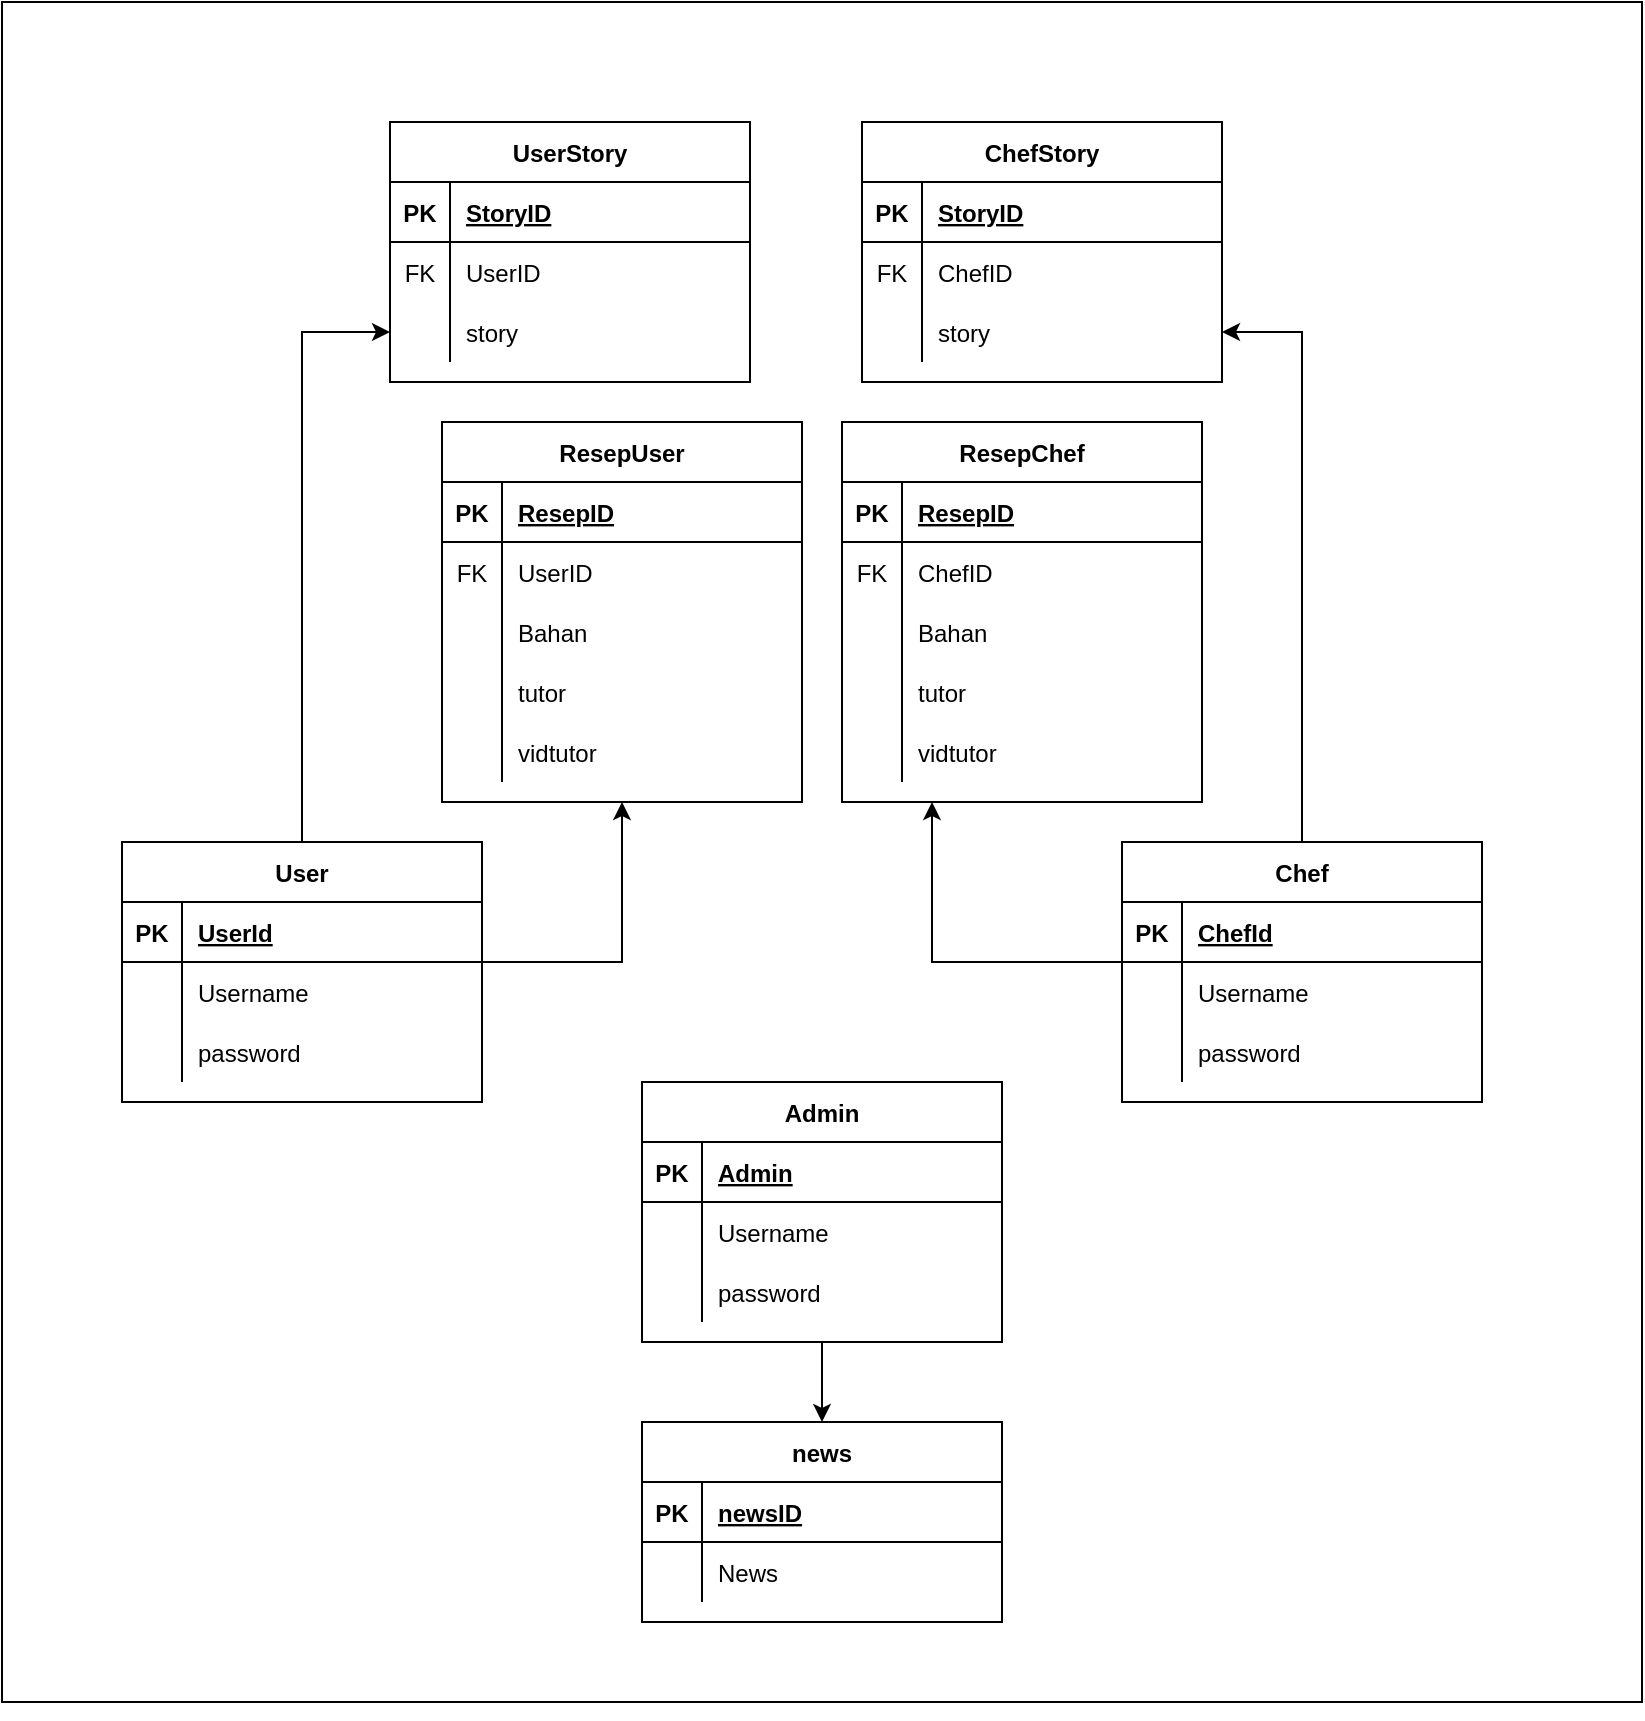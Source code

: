 <mxfile version="17.2.4" type="device"><diagram id="UnXHAtG2FPk5Q026Mh91" name="Page-1"><mxGraphModel dx="1157" dy="1737" grid="1" gridSize="10" guides="1" tooltips="1" connect="1" arrows="1" fold="1" page="1" pageScale="1" pageWidth="827" pageHeight="1169" math="0" shadow="0"><root><mxCell id="0"/><mxCell id="1" parent="0"/><mxCell id="8X63fZazLbb_YjxYLZ2c-40" value="" style="rounded=0;whiteSpace=wrap;html=1;" parent="1" vertex="1"><mxGeometry x="40" y="-800" width="820" height="850" as="geometry"/></mxCell><mxCell id="bm-X_QeODXqiBjZf8gGl-52" style="edgeStyle=orthogonalEdgeStyle;rounded=0;orthogonalLoop=1;jettySize=auto;html=1;entryX=0;entryY=0.5;entryDx=0;entryDy=0;" parent="1" source="8X63fZazLbb_YjxYLZ2c-5" target="bm-X_QeODXqiBjZf8gGl-49" edge="1"><mxGeometry relative="1" as="geometry"/></mxCell><mxCell id="8X63fZazLbb_YjxYLZ2c-5" value="User" style="shape=table;startSize=30;container=1;collapsible=1;childLayout=tableLayout;fixedRows=1;rowLines=0;fontStyle=1;align=center;resizeLast=1;" parent="1" vertex="1"><mxGeometry x="100" y="-380" width="180" height="130" as="geometry"/></mxCell><mxCell id="8X63fZazLbb_YjxYLZ2c-6" value="" style="shape=tableRow;horizontal=0;startSize=0;swimlaneHead=0;swimlaneBody=0;fillColor=none;collapsible=0;dropTarget=0;points=[[0,0.5],[1,0.5]];portConstraint=eastwest;top=0;left=0;right=0;bottom=1;" parent="8X63fZazLbb_YjxYLZ2c-5" vertex="1"><mxGeometry y="30" width="180" height="30" as="geometry"/></mxCell><mxCell id="8X63fZazLbb_YjxYLZ2c-7" value="PK" style="shape=partialRectangle;connectable=0;fillColor=none;top=0;left=0;bottom=0;right=0;fontStyle=1;overflow=hidden;" parent="8X63fZazLbb_YjxYLZ2c-6" vertex="1"><mxGeometry width="30" height="30" as="geometry"><mxRectangle width="30" height="30" as="alternateBounds"/></mxGeometry></mxCell><mxCell id="8X63fZazLbb_YjxYLZ2c-8" value="UserId" style="shape=partialRectangle;connectable=0;fillColor=none;top=0;left=0;bottom=0;right=0;align=left;spacingLeft=6;fontStyle=5;overflow=hidden;" parent="8X63fZazLbb_YjxYLZ2c-6" vertex="1"><mxGeometry x="30" width="150" height="30" as="geometry"><mxRectangle width="150" height="30" as="alternateBounds"/></mxGeometry></mxCell><mxCell id="8X63fZazLbb_YjxYLZ2c-9" value="" style="shape=tableRow;horizontal=0;startSize=0;swimlaneHead=0;swimlaneBody=0;fillColor=none;collapsible=0;dropTarget=0;points=[[0,0.5],[1,0.5]];portConstraint=eastwest;top=0;left=0;right=0;bottom=0;" parent="8X63fZazLbb_YjxYLZ2c-5" vertex="1"><mxGeometry y="60" width="180" height="30" as="geometry"/></mxCell><mxCell id="8X63fZazLbb_YjxYLZ2c-10" value="" style="shape=partialRectangle;connectable=0;fillColor=none;top=0;left=0;bottom=0;right=0;editable=1;overflow=hidden;" parent="8X63fZazLbb_YjxYLZ2c-9" vertex="1"><mxGeometry width="30" height="30" as="geometry"><mxRectangle width="30" height="30" as="alternateBounds"/></mxGeometry></mxCell><mxCell id="8X63fZazLbb_YjxYLZ2c-11" value="Username" style="shape=partialRectangle;connectable=0;fillColor=none;top=0;left=0;bottom=0;right=0;align=left;spacingLeft=6;overflow=hidden;" parent="8X63fZazLbb_YjxYLZ2c-9" vertex="1"><mxGeometry x="30" width="150" height="30" as="geometry"><mxRectangle width="150" height="30" as="alternateBounds"/></mxGeometry></mxCell><mxCell id="8X63fZazLbb_YjxYLZ2c-12" value="" style="shape=tableRow;horizontal=0;startSize=0;swimlaneHead=0;swimlaneBody=0;fillColor=none;collapsible=0;dropTarget=0;points=[[0,0.5],[1,0.5]];portConstraint=eastwest;top=0;left=0;right=0;bottom=0;" parent="8X63fZazLbb_YjxYLZ2c-5" vertex="1"><mxGeometry y="90" width="180" height="30" as="geometry"/></mxCell><mxCell id="8X63fZazLbb_YjxYLZ2c-13" value="" style="shape=partialRectangle;connectable=0;fillColor=none;top=0;left=0;bottom=0;right=0;editable=1;overflow=hidden;" parent="8X63fZazLbb_YjxYLZ2c-12" vertex="1"><mxGeometry width="30" height="30" as="geometry"><mxRectangle width="30" height="30" as="alternateBounds"/></mxGeometry></mxCell><mxCell id="8X63fZazLbb_YjxYLZ2c-14" value="password" style="shape=partialRectangle;connectable=0;fillColor=none;top=0;left=0;bottom=0;right=0;align=left;spacingLeft=6;overflow=hidden;" parent="8X63fZazLbb_YjxYLZ2c-12" vertex="1"><mxGeometry x="30" width="150" height="30" as="geometry"><mxRectangle width="150" height="30" as="alternateBounds"/></mxGeometry></mxCell><mxCell id="bm-X_QeODXqiBjZf8gGl-53" style="edgeStyle=orthogonalEdgeStyle;rounded=0;orthogonalLoop=1;jettySize=auto;html=1;exitX=0.5;exitY=0;exitDx=0;exitDy=0;entryX=1;entryY=0.5;entryDx=0;entryDy=0;" parent="1" source="8X63fZazLbb_YjxYLZ2c-18" target="umhV5TCRO4hTl_MsrUFd-11" edge="1"><mxGeometry relative="1" as="geometry"><mxPoint x="690" y="-630" as="targetPoint"/></mxGeometry></mxCell><mxCell id="8X63fZazLbb_YjxYLZ2c-18" value="Chef" style="shape=table;startSize=30;container=1;collapsible=1;childLayout=tableLayout;fixedRows=1;rowLines=0;fontStyle=1;align=center;resizeLast=1;" parent="1" vertex="1"><mxGeometry x="600" y="-380" width="180" height="130" as="geometry"/></mxCell><mxCell id="8X63fZazLbb_YjxYLZ2c-19" value="" style="shape=tableRow;horizontal=0;startSize=0;swimlaneHead=0;swimlaneBody=0;fillColor=none;collapsible=0;dropTarget=0;points=[[0,0.5],[1,0.5]];portConstraint=eastwest;top=0;left=0;right=0;bottom=1;" parent="8X63fZazLbb_YjxYLZ2c-18" vertex="1"><mxGeometry y="30" width="180" height="30" as="geometry"/></mxCell><mxCell id="8X63fZazLbb_YjxYLZ2c-20" value="PK" style="shape=partialRectangle;connectable=0;fillColor=none;top=0;left=0;bottom=0;right=0;fontStyle=1;overflow=hidden;" parent="8X63fZazLbb_YjxYLZ2c-19" vertex="1"><mxGeometry width="30" height="30" as="geometry"><mxRectangle width="30" height="30" as="alternateBounds"/></mxGeometry></mxCell><mxCell id="8X63fZazLbb_YjxYLZ2c-21" value="ChefId" style="shape=partialRectangle;connectable=0;fillColor=none;top=0;left=0;bottom=0;right=0;align=left;spacingLeft=6;fontStyle=5;overflow=hidden;" parent="8X63fZazLbb_YjxYLZ2c-19" vertex="1"><mxGeometry x="30" width="150" height="30" as="geometry"><mxRectangle width="150" height="30" as="alternateBounds"/></mxGeometry></mxCell><mxCell id="8X63fZazLbb_YjxYLZ2c-22" value="" style="shape=tableRow;horizontal=0;startSize=0;swimlaneHead=0;swimlaneBody=0;fillColor=none;collapsible=0;dropTarget=0;points=[[0,0.5],[1,0.5]];portConstraint=eastwest;top=0;left=0;right=0;bottom=0;" parent="8X63fZazLbb_YjxYLZ2c-18" vertex="1"><mxGeometry y="60" width="180" height="30" as="geometry"/></mxCell><mxCell id="8X63fZazLbb_YjxYLZ2c-23" value="" style="shape=partialRectangle;connectable=0;fillColor=none;top=0;left=0;bottom=0;right=0;editable=1;overflow=hidden;" parent="8X63fZazLbb_YjxYLZ2c-22" vertex="1"><mxGeometry width="30" height="30" as="geometry"><mxRectangle width="30" height="30" as="alternateBounds"/></mxGeometry></mxCell><mxCell id="8X63fZazLbb_YjxYLZ2c-24" value="Username" style="shape=partialRectangle;connectable=0;fillColor=none;top=0;left=0;bottom=0;right=0;align=left;spacingLeft=6;overflow=hidden;" parent="8X63fZazLbb_YjxYLZ2c-22" vertex="1"><mxGeometry x="30" width="150" height="30" as="geometry"><mxRectangle width="150" height="30" as="alternateBounds"/></mxGeometry></mxCell><mxCell id="8X63fZazLbb_YjxYLZ2c-25" value="" style="shape=tableRow;horizontal=0;startSize=0;swimlaneHead=0;swimlaneBody=0;fillColor=none;collapsible=0;dropTarget=0;points=[[0,0.5],[1,0.5]];portConstraint=eastwest;top=0;left=0;right=0;bottom=0;" parent="8X63fZazLbb_YjxYLZ2c-18" vertex="1"><mxGeometry y="90" width="180" height="30" as="geometry"/></mxCell><mxCell id="8X63fZazLbb_YjxYLZ2c-26" value="" style="shape=partialRectangle;connectable=0;fillColor=none;top=0;left=0;bottom=0;right=0;editable=1;overflow=hidden;" parent="8X63fZazLbb_YjxYLZ2c-25" vertex="1"><mxGeometry width="30" height="30" as="geometry"><mxRectangle width="30" height="30" as="alternateBounds"/></mxGeometry></mxCell><mxCell id="8X63fZazLbb_YjxYLZ2c-27" value="password" style="shape=partialRectangle;connectable=0;fillColor=none;top=0;left=0;bottom=0;right=0;align=left;spacingLeft=6;overflow=hidden;" parent="8X63fZazLbb_YjxYLZ2c-25" vertex="1"><mxGeometry x="30" width="150" height="30" as="geometry"><mxRectangle width="150" height="30" as="alternateBounds"/></mxGeometry></mxCell><mxCell id="8X63fZazLbb_YjxYLZ2c-28" value="ResepUser" style="shape=table;startSize=30;container=1;collapsible=1;childLayout=tableLayout;fixedRows=1;rowLines=0;fontStyle=1;align=center;resizeLast=1;" parent="1" vertex="1"><mxGeometry x="260" y="-590" width="180" height="190" as="geometry"/></mxCell><mxCell id="8X63fZazLbb_YjxYLZ2c-29" value="" style="shape=tableRow;horizontal=0;startSize=0;swimlaneHead=0;swimlaneBody=0;fillColor=none;collapsible=0;dropTarget=0;points=[[0,0.5],[1,0.5]];portConstraint=eastwest;top=0;left=0;right=0;bottom=1;" parent="8X63fZazLbb_YjxYLZ2c-28" vertex="1"><mxGeometry y="30" width="180" height="30" as="geometry"/></mxCell><mxCell id="8X63fZazLbb_YjxYLZ2c-30" value="PK" style="shape=partialRectangle;connectable=0;fillColor=none;top=0;left=0;bottom=0;right=0;fontStyle=1;overflow=hidden;" parent="8X63fZazLbb_YjxYLZ2c-29" vertex="1"><mxGeometry width="30" height="30" as="geometry"><mxRectangle width="30" height="30" as="alternateBounds"/></mxGeometry></mxCell><mxCell id="8X63fZazLbb_YjxYLZ2c-31" value="ResepID" style="shape=partialRectangle;connectable=0;fillColor=none;top=0;left=0;bottom=0;right=0;align=left;spacingLeft=6;fontStyle=5;overflow=hidden;" parent="8X63fZazLbb_YjxYLZ2c-29" vertex="1"><mxGeometry x="30" width="150" height="30" as="geometry"><mxRectangle width="150" height="30" as="alternateBounds"/></mxGeometry></mxCell><mxCell id="umhV5TCRO4hTl_MsrUFd-18" value="" style="shape=tableRow;horizontal=0;startSize=0;swimlaneHead=0;swimlaneBody=0;fillColor=none;collapsible=0;dropTarget=0;points=[[0,0.5],[1,0.5]];portConstraint=eastwest;top=0;left=0;right=0;bottom=0;" vertex="1" parent="8X63fZazLbb_YjxYLZ2c-28"><mxGeometry y="60" width="180" height="30" as="geometry"/></mxCell><mxCell id="umhV5TCRO4hTl_MsrUFd-19" value="FK" style="shape=partialRectangle;connectable=0;fillColor=none;top=0;left=0;bottom=0;right=0;fontStyle=0;overflow=hidden;" vertex="1" parent="umhV5TCRO4hTl_MsrUFd-18"><mxGeometry width="30" height="30" as="geometry"><mxRectangle width="30" height="30" as="alternateBounds"/></mxGeometry></mxCell><mxCell id="umhV5TCRO4hTl_MsrUFd-20" value="UserID" style="shape=partialRectangle;connectable=0;fillColor=none;top=0;left=0;bottom=0;right=0;align=left;spacingLeft=6;fontStyle=0;overflow=hidden;" vertex="1" parent="umhV5TCRO4hTl_MsrUFd-18"><mxGeometry x="30" width="150" height="30" as="geometry"><mxRectangle width="150" height="30" as="alternateBounds"/></mxGeometry></mxCell><mxCell id="8X63fZazLbb_YjxYLZ2c-32" value="" style="shape=tableRow;horizontal=0;startSize=0;swimlaneHead=0;swimlaneBody=0;fillColor=none;collapsible=0;dropTarget=0;points=[[0,0.5],[1,0.5]];portConstraint=eastwest;top=0;left=0;right=0;bottom=0;" parent="8X63fZazLbb_YjxYLZ2c-28" vertex="1"><mxGeometry y="90" width="180" height="30" as="geometry"/></mxCell><mxCell id="8X63fZazLbb_YjxYLZ2c-33" value="" style="shape=partialRectangle;connectable=0;fillColor=none;top=0;left=0;bottom=0;right=0;editable=1;overflow=hidden;" parent="8X63fZazLbb_YjxYLZ2c-32" vertex="1"><mxGeometry width="30" height="30" as="geometry"><mxRectangle width="30" height="30" as="alternateBounds"/></mxGeometry></mxCell><mxCell id="8X63fZazLbb_YjxYLZ2c-34" value="Bahan" style="shape=partialRectangle;connectable=0;fillColor=none;top=0;left=0;bottom=0;right=0;align=left;spacingLeft=6;overflow=hidden;" parent="8X63fZazLbb_YjxYLZ2c-32" vertex="1"><mxGeometry x="30" width="150" height="30" as="geometry"><mxRectangle width="150" height="30" as="alternateBounds"/></mxGeometry></mxCell><mxCell id="8X63fZazLbb_YjxYLZ2c-35" value="" style="shape=tableRow;horizontal=0;startSize=0;swimlaneHead=0;swimlaneBody=0;fillColor=none;collapsible=0;dropTarget=0;points=[[0,0.5],[1,0.5]];portConstraint=eastwest;top=0;left=0;right=0;bottom=0;" parent="8X63fZazLbb_YjxYLZ2c-28" vertex="1"><mxGeometry y="120" width="180" height="30" as="geometry"/></mxCell><mxCell id="8X63fZazLbb_YjxYLZ2c-36" value="" style="shape=partialRectangle;connectable=0;fillColor=none;top=0;left=0;bottom=0;right=0;editable=1;overflow=hidden;" parent="8X63fZazLbb_YjxYLZ2c-35" vertex="1"><mxGeometry width="30" height="30" as="geometry"><mxRectangle width="30" height="30" as="alternateBounds"/></mxGeometry></mxCell><mxCell id="8X63fZazLbb_YjxYLZ2c-37" value="tutor" style="shape=partialRectangle;connectable=0;fillColor=none;top=0;left=0;bottom=0;right=0;align=left;spacingLeft=6;overflow=hidden;" parent="8X63fZazLbb_YjxYLZ2c-35" vertex="1"><mxGeometry x="30" width="150" height="30" as="geometry"><mxRectangle width="150" height="30" as="alternateBounds"/></mxGeometry></mxCell><mxCell id="bm-X_QeODXqiBjZf8gGl-25" value="" style="shape=tableRow;horizontal=0;startSize=0;swimlaneHead=0;swimlaneBody=0;fillColor=none;collapsible=0;dropTarget=0;points=[[0,0.5],[1,0.5]];portConstraint=eastwest;top=0;left=0;right=0;bottom=0;" parent="8X63fZazLbb_YjxYLZ2c-28" vertex="1"><mxGeometry y="150" width="180" height="30" as="geometry"/></mxCell><mxCell id="bm-X_QeODXqiBjZf8gGl-26" value="" style="shape=partialRectangle;connectable=0;fillColor=none;top=0;left=0;bottom=0;right=0;editable=1;overflow=hidden;" parent="bm-X_QeODXqiBjZf8gGl-25" vertex="1"><mxGeometry width="30" height="30" as="geometry"><mxRectangle width="30" height="30" as="alternateBounds"/></mxGeometry></mxCell><mxCell id="bm-X_QeODXqiBjZf8gGl-27" value="vidtutor" style="shape=partialRectangle;connectable=0;fillColor=none;top=0;left=0;bottom=0;right=0;align=left;spacingLeft=6;overflow=hidden;" parent="bm-X_QeODXqiBjZf8gGl-25" vertex="1"><mxGeometry x="30" width="150" height="30" as="geometry"><mxRectangle width="150" height="30" as="alternateBounds"/></mxGeometry></mxCell><mxCell id="8X63fZazLbb_YjxYLZ2c-38" style="edgeStyle=orthogonalEdgeStyle;rounded=0;orthogonalLoop=1;jettySize=auto;html=1;exitX=1;exitY=0.5;exitDx=0;exitDy=0;entryX=0.5;entryY=1;entryDx=0;entryDy=0;" parent="1" source="8X63fZazLbb_YjxYLZ2c-6" target="8X63fZazLbb_YjxYLZ2c-28" edge="1"><mxGeometry relative="1" as="geometry"><Array as="points"><mxPoint x="280" y="-320"/><mxPoint x="350" y="-320"/></Array><mxPoint x="350" y="-380" as="targetPoint"/></mxGeometry></mxCell><mxCell id="bm-X_QeODXqiBjZf8gGl-38" style="edgeStyle=none;rounded=0;orthogonalLoop=1;jettySize=auto;html=1;exitX=0.5;exitY=1;exitDx=0;exitDy=0;" parent="1" source="bm-X_QeODXqiBjZf8gGl-1" target="bm-X_QeODXqiBjZf8gGl-28" edge="1"><mxGeometry relative="1" as="geometry"/></mxCell><mxCell id="bm-X_QeODXqiBjZf8gGl-1" value="Admin" style="shape=table;startSize=30;container=1;collapsible=1;childLayout=tableLayout;fixedRows=1;rowLines=0;fontStyle=1;align=center;resizeLast=1;" parent="1" vertex="1"><mxGeometry x="360" y="-260" width="180" height="130" as="geometry"/></mxCell><mxCell id="bm-X_QeODXqiBjZf8gGl-2" value="" style="shape=tableRow;horizontal=0;startSize=0;swimlaneHead=0;swimlaneBody=0;fillColor=none;collapsible=0;dropTarget=0;points=[[0,0.5],[1,0.5]];portConstraint=eastwest;top=0;left=0;right=0;bottom=1;" parent="bm-X_QeODXqiBjZf8gGl-1" vertex="1"><mxGeometry y="30" width="180" height="30" as="geometry"/></mxCell><mxCell id="bm-X_QeODXqiBjZf8gGl-3" value="PK" style="shape=partialRectangle;connectable=0;fillColor=none;top=0;left=0;bottom=0;right=0;fontStyle=1;overflow=hidden;" parent="bm-X_QeODXqiBjZf8gGl-2" vertex="1"><mxGeometry width="30" height="30" as="geometry"><mxRectangle width="30" height="30" as="alternateBounds"/></mxGeometry></mxCell><mxCell id="bm-X_QeODXqiBjZf8gGl-4" value="Admin" style="shape=partialRectangle;connectable=0;fillColor=none;top=0;left=0;bottom=0;right=0;align=left;spacingLeft=6;fontStyle=5;overflow=hidden;" parent="bm-X_QeODXqiBjZf8gGl-2" vertex="1"><mxGeometry x="30" width="150" height="30" as="geometry"><mxRectangle width="150" height="30" as="alternateBounds"/></mxGeometry></mxCell><mxCell id="bm-X_QeODXqiBjZf8gGl-5" value="" style="shape=tableRow;horizontal=0;startSize=0;swimlaneHead=0;swimlaneBody=0;fillColor=none;collapsible=0;dropTarget=0;points=[[0,0.5],[1,0.5]];portConstraint=eastwest;top=0;left=0;right=0;bottom=0;" parent="bm-X_QeODXqiBjZf8gGl-1" vertex="1"><mxGeometry y="60" width="180" height="30" as="geometry"/></mxCell><mxCell id="bm-X_QeODXqiBjZf8gGl-6" value="" style="shape=partialRectangle;connectable=0;fillColor=none;top=0;left=0;bottom=0;right=0;editable=1;overflow=hidden;" parent="bm-X_QeODXqiBjZf8gGl-5" vertex="1"><mxGeometry width="30" height="30" as="geometry"><mxRectangle width="30" height="30" as="alternateBounds"/></mxGeometry></mxCell><mxCell id="bm-X_QeODXqiBjZf8gGl-7" value="Username" style="shape=partialRectangle;connectable=0;fillColor=none;top=0;left=0;bottom=0;right=0;align=left;spacingLeft=6;overflow=hidden;" parent="bm-X_QeODXqiBjZf8gGl-5" vertex="1"><mxGeometry x="30" width="150" height="30" as="geometry"><mxRectangle width="150" height="30" as="alternateBounds"/></mxGeometry></mxCell><mxCell id="bm-X_QeODXqiBjZf8gGl-8" value="" style="shape=tableRow;horizontal=0;startSize=0;swimlaneHead=0;swimlaneBody=0;fillColor=none;collapsible=0;dropTarget=0;points=[[0,0.5],[1,0.5]];portConstraint=eastwest;top=0;left=0;right=0;bottom=0;" parent="bm-X_QeODXqiBjZf8gGl-1" vertex="1"><mxGeometry y="90" width="180" height="30" as="geometry"/></mxCell><mxCell id="bm-X_QeODXqiBjZf8gGl-9" value="" style="shape=partialRectangle;connectable=0;fillColor=none;top=0;left=0;bottom=0;right=0;editable=1;overflow=hidden;" parent="bm-X_QeODXqiBjZf8gGl-8" vertex="1"><mxGeometry width="30" height="30" as="geometry"><mxRectangle width="30" height="30" as="alternateBounds"/></mxGeometry></mxCell><mxCell id="bm-X_QeODXqiBjZf8gGl-10" value="password" style="shape=partialRectangle;connectable=0;fillColor=none;top=0;left=0;bottom=0;right=0;align=left;spacingLeft=6;overflow=hidden;" parent="bm-X_QeODXqiBjZf8gGl-8" vertex="1"><mxGeometry x="30" width="150" height="30" as="geometry"><mxRectangle width="150" height="30" as="alternateBounds"/></mxGeometry></mxCell><mxCell id="bm-X_QeODXqiBjZf8gGl-28" value="news" style="shape=table;startSize=30;container=1;collapsible=1;childLayout=tableLayout;fixedRows=1;rowLines=0;fontStyle=1;align=center;resizeLast=1;" parent="1" vertex="1"><mxGeometry x="360" y="-90" width="180" height="100" as="geometry"/></mxCell><mxCell id="bm-X_QeODXqiBjZf8gGl-29" value="" style="shape=tableRow;horizontal=0;startSize=0;swimlaneHead=0;swimlaneBody=0;fillColor=none;collapsible=0;dropTarget=0;points=[[0,0.5],[1,0.5]];portConstraint=eastwest;top=0;left=0;right=0;bottom=1;" parent="bm-X_QeODXqiBjZf8gGl-28" vertex="1"><mxGeometry y="30" width="180" height="30" as="geometry"/></mxCell><mxCell id="bm-X_QeODXqiBjZf8gGl-30" value="PK" style="shape=partialRectangle;connectable=0;fillColor=none;top=0;left=0;bottom=0;right=0;fontStyle=1;overflow=hidden;" parent="bm-X_QeODXqiBjZf8gGl-29" vertex="1"><mxGeometry width="30" height="30" as="geometry"><mxRectangle width="30" height="30" as="alternateBounds"/></mxGeometry></mxCell><mxCell id="bm-X_QeODXqiBjZf8gGl-31" value="newsID" style="shape=partialRectangle;connectable=0;fillColor=none;top=0;left=0;bottom=0;right=0;align=left;spacingLeft=6;fontStyle=5;overflow=hidden;" parent="bm-X_QeODXqiBjZf8gGl-29" vertex="1"><mxGeometry x="30" width="150" height="30" as="geometry"><mxRectangle width="150" height="30" as="alternateBounds"/></mxGeometry></mxCell><mxCell id="bm-X_QeODXqiBjZf8gGl-32" value="" style="shape=tableRow;horizontal=0;startSize=0;swimlaneHead=0;swimlaneBody=0;fillColor=none;collapsible=0;dropTarget=0;points=[[0,0.5],[1,0.5]];portConstraint=eastwest;top=0;left=0;right=0;bottom=0;" parent="bm-X_QeODXqiBjZf8gGl-28" vertex="1"><mxGeometry y="60" width="180" height="30" as="geometry"/></mxCell><mxCell id="bm-X_QeODXqiBjZf8gGl-33" value="" style="shape=partialRectangle;connectable=0;fillColor=none;top=0;left=0;bottom=0;right=0;editable=1;overflow=hidden;" parent="bm-X_QeODXqiBjZf8gGl-32" vertex="1"><mxGeometry width="30" height="30" as="geometry"><mxRectangle width="30" height="30" as="alternateBounds"/></mxGeometry></mxCell><mxCell id="bm-X_QeODXqiBjZf8gGl-34" value="News" style="shape=partialRectangle;connectable=0;fillColor=none;top=0;left=0;bottom=0;right=0;align=left;spacingLeft=6;overflow=hidden;" parent="bm-X_QeODXqiBjZf8gGl-32" vertex="1"><mxGeometry x="30" width="150" height="30" as="geometry"><mxRectangle width="150" height="30" as="alternateBounds"/></mxGeometry></mxCell><mxCell id="bm-X_QeODXqiBjZf8gGl-39" value="UserStory" style="shape=table;startSize=30;container=1;collapsible=1;childLayout=tableLayout;fixedRows=1;rowLines=0;fontStyle=1;align=center;resizeLast=1;" parent="1" vertex="1"><mxGeometry x="234" y="-740" width="180" height="130" as="geometry"/></mxCell><mxCell id="bm-X_QeODXqiBjZf8gGl-40" value="" style="shape=tableRow;horizontal=0;startSize=0;swimlaneHead=0;swimlaneBody=0;fillColor=none;collapsible=0;dropTarget=0;points=[[0,0.5],[1,0.5]];portConstraint=eastwest;top=0;left=0;right=0;bottom=1;" parent="bm-X_QeODXqiBjZf8gGl-39" vertex="1"><mxGeometry y="30" width="180" height="30" as="geometry"/></mxCell><mxCell id="bm-X_QeODXqiBjZf8gGl-41" value="PK" style="shape=partialRectangle;connectable=0;fillColor=none;top=0;left=0;bottom=0;right=0;fontStyle=1;overflow=hidden;" parent="bm-X_QeODXqiBjZf8gGl-40" vertex="1"><mxGeometry width="30" height="30" as="geometry"><mxRectangle width="30" height="30" as="alternateBounds"/></mxGeometry></mxCell><mxCell id="bm-X_QeODXqiBjZf8gGl-42" value="StoryID" style="shape=partialRectangle;connectable=0;fillColor=none;top=0;left=0;bottom=0;right=0;align=left;spacingLeft=6;fontStyle=5;overflow=hidden;" parent="bm-X_QeODXqiBjZf8gGl-40" vertex="1"><mxGeometry x="30" width="150" height="30" as="geometry"><mxRectangle width="150" height="30" as="alternateBounds"/></mxGeometry></mxCell><mxCell id="umhV5TCRO4hTl_MsrUFd-1" value="" style="shape=tableRow;horizontal=0;startSize=0;swimlaneHead=0;swimlaneBody=0;fillColor=none;collapsible=0;dropTarget=0;points=[[0,0.5],[1,0.5]];portConstraint=eastwest;top=0;left=0;right=0;bottom=0;" vertex="1" parent="bm-X_QeODXqiBjZf8gGl-39"><mxGeometry y="60" width="180" height="30" as="geometry"/></mxCell><mxCell id="umhV5TCRO4hTl_MsrUFd-2" value="FK" style="shape=partialRectangle;connectable=0;fillColor=none;top=0;left=0;bottom=0;right=0;fontStyle=0;overflow=hidden;" vertex="1" parent="umhV5TCRO4hTl_MsrUFd-1"><mxGeometry width="30" height="30" as="geometry"><mxRectangle width="30" height="30" as="alternateBounds"/></mxGeometry></mxCell><mxCell id="umhV5TCRO4hTl_MsrUFd-3" value="UserID" style="shape=partialRectangle;connectable=0;fillColor=none;top=0;left=0;bottom=0;right=0;align=left;spacingLeft=6;fontStyle=0;overflow=hidden;" vertex="1" parent="umhV5TCRO4hTl_MsrUFd-1"><mxGeometry x="30" width="150" height="30" as="geometry"><mxRectangle width="150" height="30" as="alternateBounds"/></mxGeometry></mxCell><mxCell id="bm-X_QeODXqiBjZf8gGl-49" value="" style="shape=tableRow;horizontal=0;startSize=0;swimlaneHead=0;swimlaneBody=0;fillColor=none;collapsible=0;dropTarget=0;points=[[0,0.5],[1,0.5]];portConstraint=eastwest;top=0;left=0;right=0;bottom=0;" parent="bm-X_QeODXqiBjZf8gGl-39" vertex="1"><mxGeometry y="90" width="180" height="30" as="geometry"/></mxCell><mxCell id="bm-X_QeODXqiBjZf8gGl-50" value="" style="shape=partialRectangle;connectable=0;fillColor=none;top=0;left=0;bottom=0;right=0;editable=1;overflow=hidden;" parent="bm-X_QeODXqiBjZf8gGl-49" vertex="1"><mxGeometry width="30" height="30" as="geometry"><mxRectangle width="30" height="30" as="alternateBounds"/></mxGeometry></mxCell><mxCell id="bm-X_QeODXqiBjZf8gGl-51" value="story" style="shape=partialRectangle;connectable=0;fillColor=none;top=0;left=0;bottom=0;right=0;align=left;spacingLeft=6;overflow=hidden;" parent="bm-X_QeODXqiBjZf8gGl-49" vertex="1"><mxGeometry x="30" width="150" height="30" as="geometry"><mxRectangle width="150" height="30" as="alternateBounds"/></mxGeometry></mxCell><mxCell id="bm-X_QeODXqiBjZf8gGl-54" style="edgeStyle=orthogonalEdgeStyle;rounded=0;orthogonalLoop=1;jettySize=auto;html=1;exitX=0.5;exitY=1;exitDx=0;exitDy=0;" parent="1" source="8X63fZazLbb_YjxYLZ2c-40" target="8X63fZazLbb_YjxYLZ2c-40" edge="1"><mxGeometry relative="1" as="geometry"/></mxCell><mxCell id="umhV5TCRO4hTl_MsrUFd-4" value="ChefStory" style="shape=table;startSize=30;container=1;collapsible=1;childLayout=tableLayout;fixedRows=1;rowLines=0;fontStyle=1;align=center;resizeLast=1;" vertex="1" parent="1"><mxGeometry x="470" y="-740" width="180" height="130" as="geometry"/></mxCell><mxCell id="umhV5TCRO4hTl_MsrUFd-5" value="" style="shape=tableRow;horizontal=0;startSize=0;swimlaneHead=0;swimlaneBody=0;fillColor=none;collapsible=0;dropTarget=0;points=[[0,0.5],[1,0.5]];portConstraint=eastwest;top=0;left=0;right=0;bottom=1;" vertex="1" parent="umhV5TCRO4hTl_MsrUFd-4"><mxGeometry y="30" width="180" height="30" as="geometry"/></mxCell><mxCell id="umhV5TCRO4hTl_MsrUFd-6" value="PK" style="shape=partialRectangle;connectable=0;fillColor=none;top=0;left=0;bottom=0;right=0;fontStyle=1;overflow=hidden;" vertex="1" parent="umhV5TCRO4hTl_MsrUFd-5"><mxGeometry width="30" height="30" as="geometry"><mxRectangle width="30" height="30" as="alternateBounds"/></mxGeometry></mxCell><mxCell id="umhV5TCRO4hTl_MsrUFd-7" value="StoryID" style="shape=partialRectangle;connectable=0;fillColor=none;top=0;left=0;bottom=0;right=0;align=left;spacingLeft=6;fontStyle=5;overflow=hidden;" vertex="1" parent="umhV5TCRO4hTl_MsrUFd-5"><mxGeometry x="30" width="150" height="30" as="geometry"><mxRectangle width="150" height="30" as="alternateBounds"/></mxGeometry></mxCell><mxCell id="umhV5TCRO4hTl_MsrUFd-8" value="" style="shape=tableRow;horizontal=0;startSize=0;swimlaneHead=0;swimlaneBody=0;fillColor=none;collapsible=0;dropTarget=0;points=[[0,0.5],[1,0.5]];portConstraint=eastwest;top=0;left=0;right=0;bottom=0;" vertex="1" parent="umhV5TCRO4hTl_MsrUFd-4"><mxGeometry y="60" width="180" height="30" as="geometry"/></mxCell><mxCell id="umhV5TCRO4hTl_MsrUFd-9" value="FK" style="shape=partialRectangle;connectable=0;fillColor=none;top=0;left=0;bottom=0;right=0;fontStyle=0;overflow=hidden;" vertex="1" parent="umhV5TCRO4hTl_MsrUFd-8"><mxGeometry width="30" height="30" as="geometry"><mxRectangle width="30" height="30" as="alternateBounds"/></mxGeometry></mxCell><mxCell id="umhV5TCRO4hTl_MsrUFd-10" value="ChefID" style="shape=partialRectangle;connectable=0;fillColor=none;top=0;left=0;bottom=0;right=0;align=left;spacingLeft=6;fontStyle=0;overflow=hidden;" vertex="1" parent="umhV5TCRO4hTl_MsrUFd-8"><mxGeometry x="30" width="150" height="30" as="geometry"><mxRectangle width="150" height="30" as="alternateBounds"/></mxGeometry></mxCell><mxCell id="umhV5TCRO4hTl_MsrUFd-11" value="" style="shape=tableRow;horizontal=0;startSize=0;swimlaneHead=0;swimlaneBody=0;fillColor=none;collapsible=0;dropTarget=0;points=[[0,0.5],[1,0.5]];portConstraint=eastwest;top=0;left=0;right=0;bottom=0;" vertex="1" parent="umhV5TCRO4hTl_MsrUFd-4"><mxGeometry y="90" width="180" height="30" as="geometry"/></mxCell><mxCell id="umhV5TCRO4hTl_MsrUFd-12" value="" style="shape=partialRectangle;connectable=0;fillColor=none;top=0;left=0;bottom=0;right=0;editable=1;overflow=hidden;" vertex="1" parent="umhV5TCRO4hTl_MsrUFd-11"><mxGeometry width="30" height="30" as="geometry"><mxRectangle width="30" height="30" as="alternateBounds"/></mxGeometry></mxCell><mxCell id="umhV5TCRO4hTl_MsrUFd-13" value="story" style="shape=partialRectangle;connectable=0;fillColor=none;top=0;left=0;bottom=0;right=0;align=left;spacingLeft=6;overflow=hidden;" vertex="1" parent="umhV5TCRO4hTl_MsrUFd-11"><mxGeometry x="30" width="150" height="30" as="geometry"><mxRectangle width="150" height="30" as="alternateBounds"/></mxGeometry></mxCell><mxCell id="umhV5TCRO4hTl_MsrUFd-21" value="ResepChef" style="shape=table;startSize=30;container=1;collapsible=1;childLayout=tableLayout;fixedRows=1;rowLines=0;fontStyle=1;align=center;resizeLast=1;" vertex="1" parent="1"><mxGeometry x="460" y="-590" width="180" height="190" as="geometry"/></mxCell><mxCell id="umhV5TCRO4hTl_MsrUFd-22" value="" style="shape=tableRow;horizontal=0;startSize=0;swimlaneHead=0;swimlaneBody=0;fillColor=none;collapsible=0;dropTarget=0;points=[[0,0.5],[1,0.5]];portConstraint=eastwest;top=0;left=0;right=0;bottom=1;" vertex="1" parent="umhV5TCRO4hTl_MsrUFd-21"><mxGeometry y="30" width="180" height="30" as="geometry"/></mxCell><mxCell id="umhV5TCRO4hTl_MsrUFd-23" value="PK" style="shape=partialRectangle;connectable=0;fillColor=none;top=0;left=0;bottom=0;right=0;fontStyle=1;overflow=hidden;" vertex="1" parent="umhV5TCRO4hTl_MsrUFd-22"><mxGeometry width="30" height="30" as="geometry"><mxRectangle width="30" height="30" as="alternateBounds"/></mxGeometry></mxCell><mxCell id="umhV5TCRO4hTl_MsrUFd-24" value="ResepID" style="shape=partialRectangle;connectable=0;fillColor=none;top=0;left=0;bottom=0;right=0;align=left;spacingLeft=6;fontStyle=5;overflow=hidden;" vertex="1" parent="umhV5TCRO4hTl_MsrUFd-22"><mxGeometry x="30" width="150" height="30" as="geometry"><mxRectangle width="150" height="30" as="alternateBounds"/></mxGeometry></mxCell><mxCell id="umhV5TCRO4hTl_MsrUFd-25" value="" style="shape=tableRow;horizontal=0;startSize=0;swimlaneHead=0;swimlaneBody=0;fillColor=none;collapsible=0;dropTarget=0;points=[[0,0.5],[1,0.5]];portConstraint=eastwest;top=0;left=0;right=0;bottom=0;" vertex="1" parent="umhV5TCRO4hTl_MsrUFd-21"><mxGeometry y="60" width="180" height="30" as="geometry"/></mxCell><mxCell id="umhV5TCRO4hTl_MsrUFd-26" value="FK" style="shape=partialRectangle;connectable=0;fillColor=none;top=0;left=0;bottom=0;right=0;fontStyle=0;overflow=hidden;" vertex="1" parent="umhV5TCRO4hTl_MsrUFd-25"><mxGeometry width="30" height="30" as="geometry"><mxRectangle width="30" height="30" as="alternateBounds"/></mxGeometry></mxCell><mxCell id="umhV5TCRO4hTl_MsrUFd-27" value="ChefID" style="shape=partialRectangle;connectable=0;fillColor=none;top=0;left=0;bottom=0;right=0;align=left;spacingLeft=6;fontStyle=0;overflow=hidden;" vertex="1" parent="umhV5TCRO4hTl_MsrUFd-25"><mxGeometry x="30" width="150" height="30" as="geometry"><mxRectangle width="150" height="30" as="alternateBounds"/></mxGeometry></mxCell><mxCell id="umhV5TCRO4hTl_MsrUFd-28" value="" style="shape=tableRow;horizontal=0;startSize=0;swimlaneHead=0;swimlaneBody=0;fillColor=none;collapsible=0;dropTarget=0;points=[[0,0.5],[1,0.5]];portConstraint=eastwest;top=0;left=0;right=0;bottom=0;" vertex="1" parent="umhV5TCRO4hTl_MsrUFd-21"><mxGeometry y="90" width="180" height="30" as="geometry"/></mxCell><mxCell id="umhV5TCRO4hTl_MsrUFd-29" value="" style="shape=partialRectangle;connectable=0;fillColor=none;top=0;left=0;bottom=0;right=0;editable=1;overflow=hidden;" vertex="1" parent="umhV5TCRO4hTl_MsrUFd-28"><mxGeometry width="30" height="30" as="geometry"><mxRectangle width="30" height="30" as="alternateBounds"/></mxGeometry></mxCell><mxCell id="umhV5TCRO4hTl_MsrUFd-30" value="Bahan" style="shape=partialRectangle;connectable=0;fillColor=none;top=0;left=0;bottom=0;right=0;align=left;spacingLeft=6;overflow=hidden;" vertex="1" parent="umhV5TCRO4hTl_MsrUFd-28"><mxGeometry x="30" width="150" height="30" as="geometry"><mxRectangle width="150" height="30" as="alternateBounds"/></mxGeometry></mxCell><mxCell id="umhV5TCRO4hTl_MsrUFd-31" value="" style="shape=tableRow;horizontal=0;startSize=0;swimlaneHead=0;swimlaneBody=0;fillColor=none;collapsible=0;dropTarget=0;points=[[0,0.5],[1,0.5]];portConstraint=eastwest;top=0;left=0;right=0;bottom=0;" vertex="1" parent="umhV5TCRO4hTl_MsrUFd-21"><mxGeometry y="120" width="180" height="30" as="geometry"/></mxCell><mxCell id="umhV5TCRO4hTl_MsrUFd-32" value="" style="shape=partialRectangle;connectable=0;fillColor=none;top=0;left=0;bottom=0;right=0;editable=1;overflow=hidden;" vertex="1" parent="umhV5TCRO4hTl_MsrUFd-31"><mxGeometry width="30" height="30" as="geometry"><mxRectangle width="30" height="30" as="alternateBounds"/></mxGeometry></mxCell><mxCell id="umhV5TCRO4hTl_MsrUFd-33" value="tutor" style="shape=partialRectangle;connectable=0;fillColor=none;top=0;left=0;bottom=0;right=0;align=left;spacingLeft=6;overflow=hidden;" vertex="1" parent="umhV5TCRO4hTl_MsrUFd-31"><mxGeometry x="30" width="150" height="30" as="geometry"><mxRectangle width="150" height="30" as="alternateBounds"/></mxGeometry></mxCell><mxCell id="umhV5TCRO4hTl_MsrUFd-34" value="" style="shape=tableRow;horizontal=0;startSize=0;swimlaneHead=0;swimlaneBody=0;fillColor=none;collapsible=0;dropTarget=0;points=[[0,0.5],[1,0.5]];portConstraint=eastwest;top=0;left=0;right=0;bottom=0;" vertex="1" parent="umhV5TCRO4hTl_MsrUFd-21"><mxGeometry y="150" width="180" height="30" as="geometry"/></mxCell><mxCell id="umhV5TCRO4hTl_MsrUFd-35" value="" style="shape=partialRectangle;connectable=0;fillColor=none;top=0;left=0;bottom=0;right=0;editable=1;overflow=hidden;" vertex="1" parent="umhV5TCRO4hTl_MsrUFd-34"><mxGeometry width="30" height="30" as="geometry"><mxRectangle width="30" height="30" as="alternateBounds"/></mxGeometry></mxCell><mxCell id="umhV5TCRO4hTl_MsrUFd-36" value="vidtutor" style="shape=partialRectangle;connectable=0;fillColor=none;top=0;left=0;bottom=0;right=0;align=left;spacingLeft=6;overflow=hidden;" vertex="1" parent="umhV5TCRO4hTl_MsrUFd-34"><mxGeometry x="30" width="150" height="30" as="geometry"><mxRectangle width="150" height="30" as="alternateBounds"/></mxGeometry></mxCell><mxCell id="umhV5TCRO4hTl_MsrUFd-37" style="edgeStyle=orthogonalEdgeStyle;rounded=0;orthogonalLoop=1;jettySize=auto;html=1;exitX=0;exitY=0.5;exitDx=0;exitDy=0;entryX=0.25;entryY=1;entryDx=0;entryDy=0;" edge="1" parent="1" source="8X63fZazLbb_YjxYLZ2c-22" target="umhV5TCRO4hTl_MsrUFd-21"><mxGeometry relative="1" as="geometry"><Array as="points"><mxPoint x="600" y="-320"/><mxPoint x="505" y="-320"/></Array></mxGeometry></mxCell></root></mxGraphModel></diagram></mxfile>